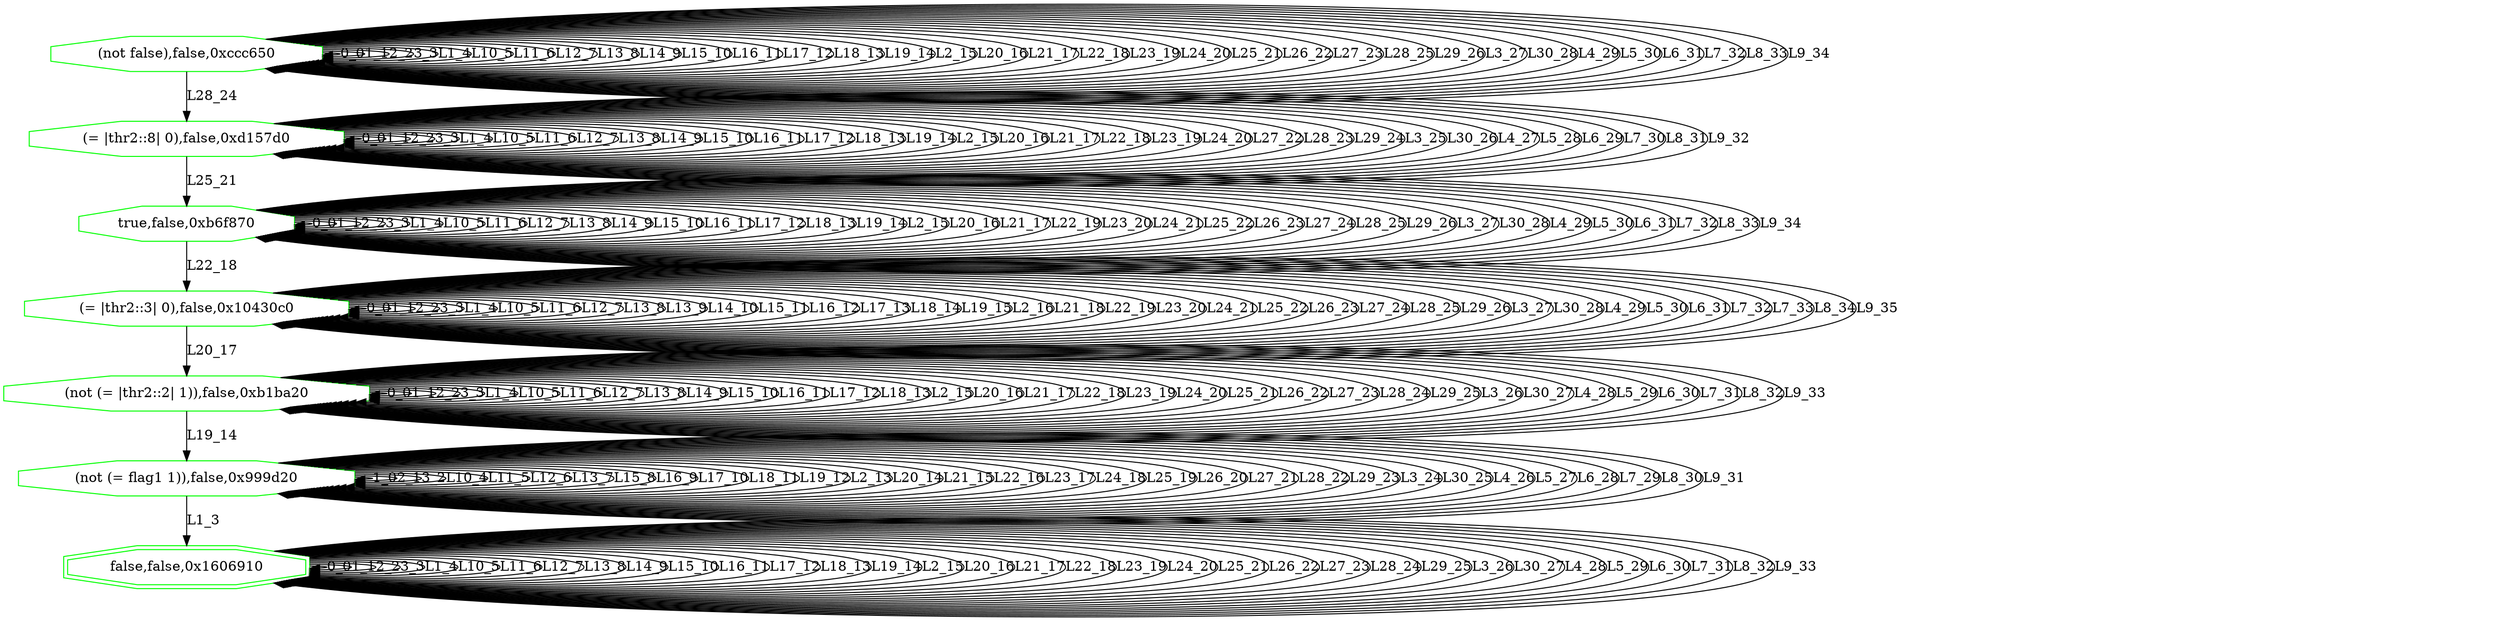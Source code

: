 digraph G {
0[label="(not false),false,0xccc650", color=green,shape=octagon];
1[label="(= |thr2::8| 0),false,0xd157d0", color=green,shape=octagon];
2[label="true,false,0xb6f870", color=green,shape=octagon];
3[label="(= |thr2::3| 0),false,0x10430c0", color=green,shape=octagon];
4[label="(not (= |thr2::2| 1)),false,0xb1ba20", color=green,shape=octagon];
5[label="(not (= flag1 1)),false,0x999d20", color=green,shape=octagon];
6[label="false,false,0x1606910", color=green,shape=doubleoctagon];
0->0 [label="0_0"];
0->0 [label="1_1"];
0->0 [label="2_2"];
0->0 [label="3_3"];
0->0 [label="L1_4"];
0->0 [label="L10_5"];
0->0 [label="L11_6"];
0->0 [label="L12_7"];
0->0 [label="L13_8"];
0->0 [label="L14_9"];
0->0 [label="L15_10"];
0->0 [label="L16_11"];
0->0 [label="L17_12"];
0->0 [label="L18_13"];
0->0 [label="L19_14"];
0->0 [label="L2_15"];
0->0 [label="L20_16"];
0->0 [label="L21_17"];
0->0 [label="L22_18"];
0->0 [label="L23_19"];
0->0 [label="L24_20"];
0->0 [label="L25_21"];
0->0 [label="L26_22"];
0->0 [label="L27_23"];
0->1 [label="L28_24"];
0->0 [label="L28_25"];
0->0 [label="L29_26"];
0->0 [label="L3_27"];
0->0 [label="L30_28"];
0->0 [label="L4_29"];
0->0 [label="L5_30"];
0->0 [label="L6_31"];
0->0 [label="L7_32"];
0->0 [label="L8_33"];
0->0 [label="L9_34"];
1->1 [label="0_0"];
1->1 [label="1_1"];
1->1 [label="2_2"];
1->1 [label="3_3"];
1->1 [label="L1_4"];
1->1 [label="L10_5"];
1->1 [label="L11_6"];
1->1 [label="L12_7"];
1->1 [label="L13_8"];
1->1 [label="L14_9"];
1->1 [label="L15_10"];
1->1 [label="L16_11"];
1->1 [label="L17_12"];
1->1 [label="L18_13"];
1->1 [label="L19_14"];
1->1 [label="L2_15"];
1->1 [label="L20_16"];
1->1 [label="L21_17"];
1->1 [label="L22_18"];
1->1 [label="L23_19"];
1->1 [label="L24_20"];
1->2 [label="L25_21"];
1->1 [label="L27_22"];
1->1 [label="L28_23"];
1->1 [label="L29_24"];
1->1 [label="L3_25"];
1->1 [label="L30_26"];
1->1 [label="L4_27"];
1->1 [label="L5_28"];
1->1 [label="L6_29"];
1->1 [label="L7_30"];
1->1 [label="L8_31"];
1->1 [label="L9_32"];
2->2 [label="0_0"];
2->2 [label="1_1"];
2->2 [label="2_2"];
2->2 [label="3_3"];
2->2 [label="L1_4"];
2->2 [label="L10_5"];
2->2 [label="L11_6"];
2->2 [label="L12_7"];
2->2 [label="L13_8"];
2->2 [label="L14_9"];
2->2 [label="L15_10"];
2->2 [label="L16_11"];
2->2 [label="L17_12"];
2->2 [label="L18_13"];
2->2 [label="L19_14"];
2->2 [label="L2_15"];
2->2 [label="L20_16"];
2->2 [label="L21_17"];
2->3 [label="L22_18"];
2->2 [label="L22_19"];
2->2 [label="L23_20"];
2->2 [label="L24_21"];
2->2 [label="L25_22"];
2->2 [label="L26_23"];
2->2 [label="L27_24"];
2->2 [label="L28_25"];
2->2 [label="L29_26"];
2->2 [label="L3_27"];
2->2 [label="L30_28"];
2->2 [label="L4_29"];
2->2 [label="L5_30"];
2->2 [label="L6_31"];
2->2 [label="L7_32"];
2->2 [label="L8_33"];
2->2 [label="L9_34"];
3->3 [label="0_0"];
3->3 [label="1_1"];
3->3 [label="2_2"];
3->3 [label="3_3"];
3->3 [label="L1_4"];
3->3 [label="L10_5"];
3->3 [label="L11_6"];
3->3 [label="L12_7"];
3->3 [label="L13_8"];
3->3 [label="L13_9"];
3->3 [label="L14_10"];
3->3 [label="L15_11"];
3->3 [label="L16_12"];
3->3 [label="L17_13"];
3->3 [label="L18_14"];
3->3 [label="L19_15"];
3->3 [label="L2_16"];
3->4 [label="L20_17"];
3->3 [label="L21_18"];
3->3 [label="L22_19"];
3->3 [label="L23_20"];
3->3 [label="L24_21"];
3->3 [label="L25_22"];
3->3 [label="L26_23"];
3->3 [label="L27_24"];
3->3 [label="L28_25"];
3->3 [label="L29_26"];
3->3 [label="L3_27"];
3->3 [label="L30_28"];
3->3 [label="L4_29"];
3->3 [label="L5_30"];
3->3 [label="L6_31"];
3->3 [label="L7_32"];
3->3 [label="L7_33"];
3->3 [label="L8_34"];
3->3 [label="L9_35"];
4->4 [label="0_0"];
4->4 [label="1_1"];
4->4 [label="2_2"];
4->4 [label="3_3"];
4->4 [label="L1_4"];
4->4 [label="L10_5"];
4->4 [label="L11_6"];
4->4 [label="L12_7"];
4->4 [label="L13_8"];
4->4 [label="L14_9"];
4->4 [label="L15_10"];
4->4 [label="L16_11"];
4->4 [label="L17_12"];
4->4 [label="L18_13"];
4->5 [label="L19_14"];
4->4 [label="L2_15"];
4->4 [label="L20_16"];
4->4 [label="L21_17"];
4->4 [label="L22_18"];
4->4 [label="L23_19"];
4->4 [label="L24_20"];
4->4 [label="L25_21"];
4->4 [label="L26_22"];
4->4 [label="L27_23"];
4->4 [label="L28_24"];
4->4 [label="L29_25"];
4->4 [label="L3_26"];
4->4 [label="L30_27"];
4->4 [label="L4_28"];
4->4 [label="L5_29"];
4->4 [label="L6_30"];
4->4 [label="L7_31"];
4->4 [label="L8_32"];
4->4 [label="L9_33"];
5->5 [label="1_0"];
5->5 [label="2_1"];
5->5 [label="3_2"];
5->6 [label="L1_3"];
5->5 [label="L10_4"];
5->5 [label="L11_5"];
5->5 [label="L12_6"];
5->5 [label="L13_7"];
5->5 [label="L15_8"];
5->5 [label="L16_9"];
5->5 [label="L17_10"];
5->5 [label="L18_11"];
5->5 [label="L19_12"];
5->5 [label="L2_13"];
5->5 [label="L20_14"];
5->5 [label="L21_15"];
5->5 [label="L22_16"];
5->5 [label="L23_17"];
5->5 [label="L24_18"];
5->5 [label="L25_19"];
5->5 [label="L26_20"];
5->5 [label="L27_21"];
5->5 [label="L28_22"];
5->5 [label="L29_23"];
5->5 [label="L3_24"];
5->5 [label="L30_25"];
5->5 [label="L4_26"];
5->5 [label="L5_27"];
5->5 [label="L6_28"];
5->5 [label="L7_29"];
5->5 [label="L8_30"];
5->5 [label="L9_31"];
6->6 [label="0_0"];
6->6 [label="1_1"];
6->6 [label="2_2"];
6->6 [label="3_3"];
6->6 [label="L1_4"];
6->6 [label="L10_5"];
6->6 [label="L11_6"];
6->6 [label="L12_7"];
6->6 [label="L13_8"];
6->6 [label="L14_9"];
6->6 [label="L15_10"];
6->6 [label="L16_11"];
6->6 [label="L17_12"];
6->6 [label="L18_13"];
6->6 [label="L19_14"];
6->6 [label="L2_15"];
6->6 [label="L20_16"];
6->6 [label="L21_17"];
6->6 [label="L22_18"];
6->6 [label="L23_19"];
6->6 [label="L24_20"];
6->6 [label="L25_21"];
6->6 [label="L26_22"];
6->6 [label="L27_23"];
6->6 [label="L28_24"];
6->6 [label="L29_25"];
6->6 [label="L3_26"];
6->6 [label="L30_27"];
6->6 [label="L4_28"];
6->6 [label="L5_29"];
6->6 [label="L6_30"];
6->6 [label="L7_31"];
6->6 [label="L8_32"];
6->6 [label="L9_33"];
}
